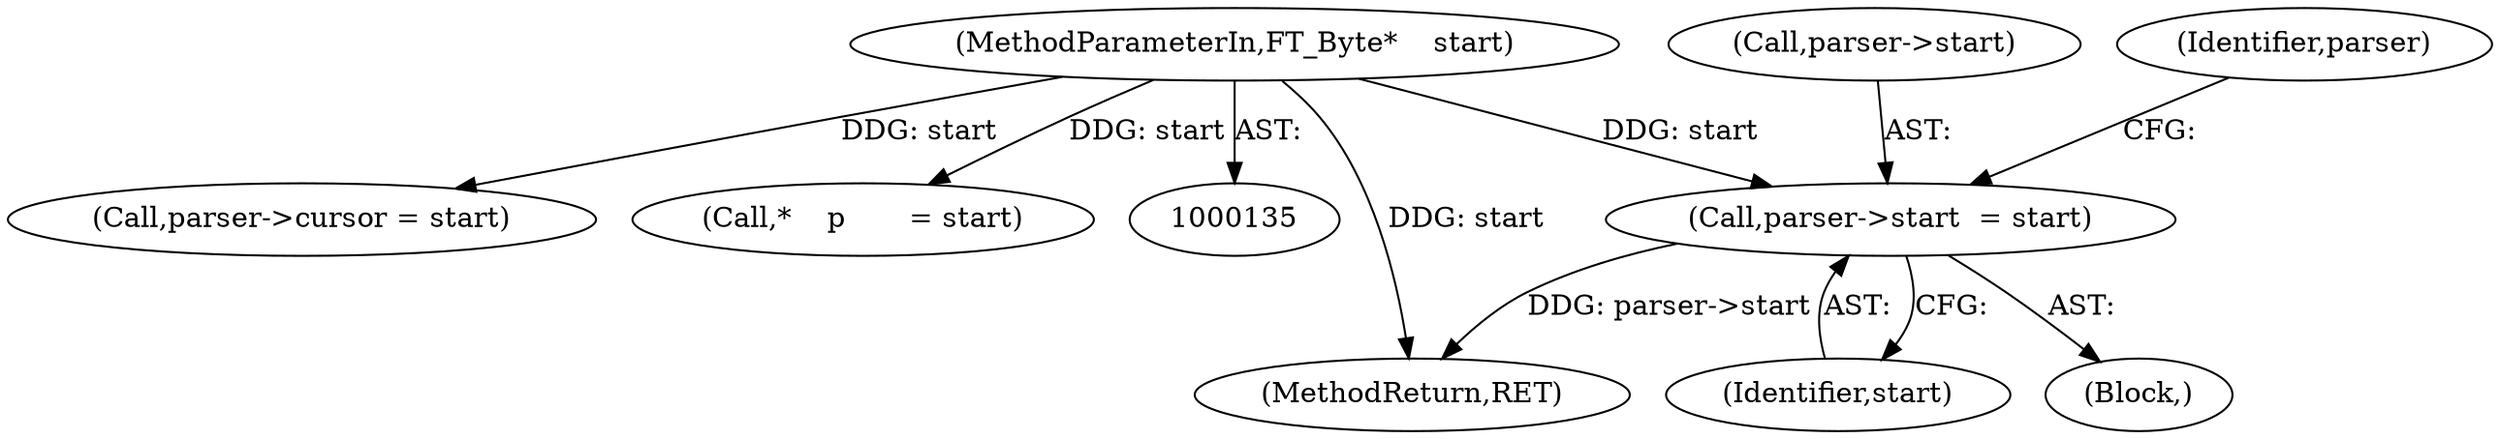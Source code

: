 digraph "0_savannah_beecf80a6deecbaf5d264d4f864451bde4fe98b8@pointer" {
"1000163" [label="(Call,parser->start  = start)"];
"1000137" [label="(MethodParameterIn,FT_Byte*    start)"];
"1000137" [label="(MethodParameterIn,FT_Byte*    start)"];
"1000167" [label="(Identifier,start)"];
"1001026" [label="(MethodReturn,RET)"];
"1000139" [label="(Block,)"];
"1000173" [label="(Call,parser->cursor = start)"];
"1000164" [label="(Call,parser->start)"];
"1000141" [label="(Call,*    p       = start)"];
"1000170" [label="(Identifier,parser)"];
"1000163" [label="(Call,parser->start  = start)"];
"1000163" -> "1000139"  [label="AST: "];
"1000163" -> "1000167"  [label="CFG: "];
"1000164" -> "1000163"  [label="AST: "];
"1000167" -> "1000163"  [label="AST: "];
"1000170" -> "1000163"  [label="CFG: "];
"1000163" -> "1001026"  [label="DDG: parser->start"];
"1000137" -> "1000163"  [label="DDG: start"];
"1000137" -> "1000135"  [label="AST: "];
"1000137" -> "1001026"  [label="DDG: start"];
"1000137" -> "1000141"  [label="DDG: start"];
"1000137" -> "1000173"  [label="DDG: start"];
}
